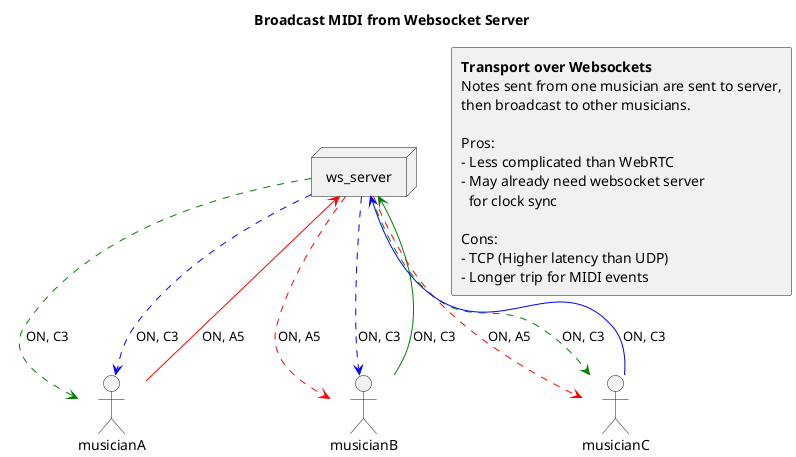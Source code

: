 @startuml
title Broadcast MIDI from Websocket Server

node ws_server
actor musicianA
actor musicianB
actor musicianC

rectangle desc [
  <b>Transport over Websockets</b>
  Notes sent from one musician are sent to server,
  then broadcast to other musicians.

  Pros:
  - Less complicated than WebRTC
  - May already need websocket server
    for clock sync

  Cons:
  - TCP (Higher latency than UDP)
  - Longer trip for MIDI events
]

musicianA -[#red]-> ws_server: ON, A5
ws_server .[#red]-> musicianB: ON, A5
ws_server .[#red]-> musicianC: ON, A5

musicianB -[#green]-> ws_server: ON, C3
ws_server .[#green]-> musicianA: ON, C3
ws_server .[#green]-> musicianC: ON, C3

musicianC -[#blue]-> ws_server: ON, C3
ws_server .[#blue]-> musicianA: ON, C3
ws_server .[#blue]-> musicianB: ON, C3

@enduml
